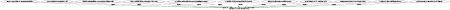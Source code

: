 digraph G {
size="3,3";
node [fontsize=7, fontname="Helvetica"];
edge [fontsize=7, fontname="Helvetica"];
node0 [label="Proceedings of the Royal Society B: Biological Sciences", width=0.27433100247,height=0.27433100247];
node1 [label="Eusociality in African mole-rats: new insights from patterns of genetic...", width=0.27433100247,height=0.27433100247];
node2 [label="Evolution of the angiosperms: calibrating the family tree", width=0.27433100247,height=0.27433100247];
node3 [label="Pleistocene phylogeographic effects on avian populations and the speciation process", width=0.27433100247,height=0.27433100247];
node4 [label="Molecular phylogenetic evidence for a mimetic radiation in Peruvian poison...", width=0.27433100247,height=0.27433100247];
node5 [label="A phylogenetic hypothesis for passerine birds: taxonomic and biogeographic implications...", width=0.27433100247,height=0.27433100247];
node6 [label="A phylogenetic review of the African leaf chameleons: genus Rhampholeon...", width=0.27433100247,height=0.27433100247];
node7 [label="Ridges and rivers: a test of competing hypotheses of Amazonian...", width=0.27433100247,height=0.27433100247];
node8 [label="Explosive speciation in the New World Dendroica warblers", width=0.27433100247,height=0.27433100247];
node9 [label="Ecological constraints drive social evolution in the African mole-rats", width=0.27433100247,height=0.27433100247];
node10 [label="New dates and new rates for divergence across the Isthmus...", width=0.27433100247,height=0.27433100247];
node11 [label="Analyses of mitochondrial DNA nest ratite birds within the Neognathae:...", width=0.27433100247,height=0.27433100247];
node1 -> node0 [label="is_part_of"];
node2 -> node0 [label="is_part_of"];
node3 -> node0 [label="is_part_of"];
node4 -> node0 [label="is_part_of"];
node5 -> node0 [label="is_part_of"];
node6 -> node0 [label="is_part_of"];
node7 -> node0 [label="is_part_of"];
node8 -> node0 [label="is_part_of"];
node9 -> node0 [label="is_part_of"];
node10 -> node0 [label="is_part_of"];
node11 -> node0 [label="is_part_of"];
}

